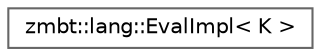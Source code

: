 digraph "Graphical Class Hierarchy"
{
 // LATEX_PDF_SIZE
  bgcolor="transparent";
  edge [fontname=Helvetica,fontsize=10,labelfontname=Helvetica,labelfontsize=10];
  node [fontname=Helvetica,fontsize=10,shape=box,height=0.2,width=0.4];
  rankdir="LR";
  Node0 [id="Node000000",label="zmbt::lang::EvalImpl\< K \>",height=0.2,width=0.4,color="grey40", fillcolor="white", style="filled",URL="$structzmbt_1_1lang_1_1EvalImpl.html",tooltip=" "];
}
